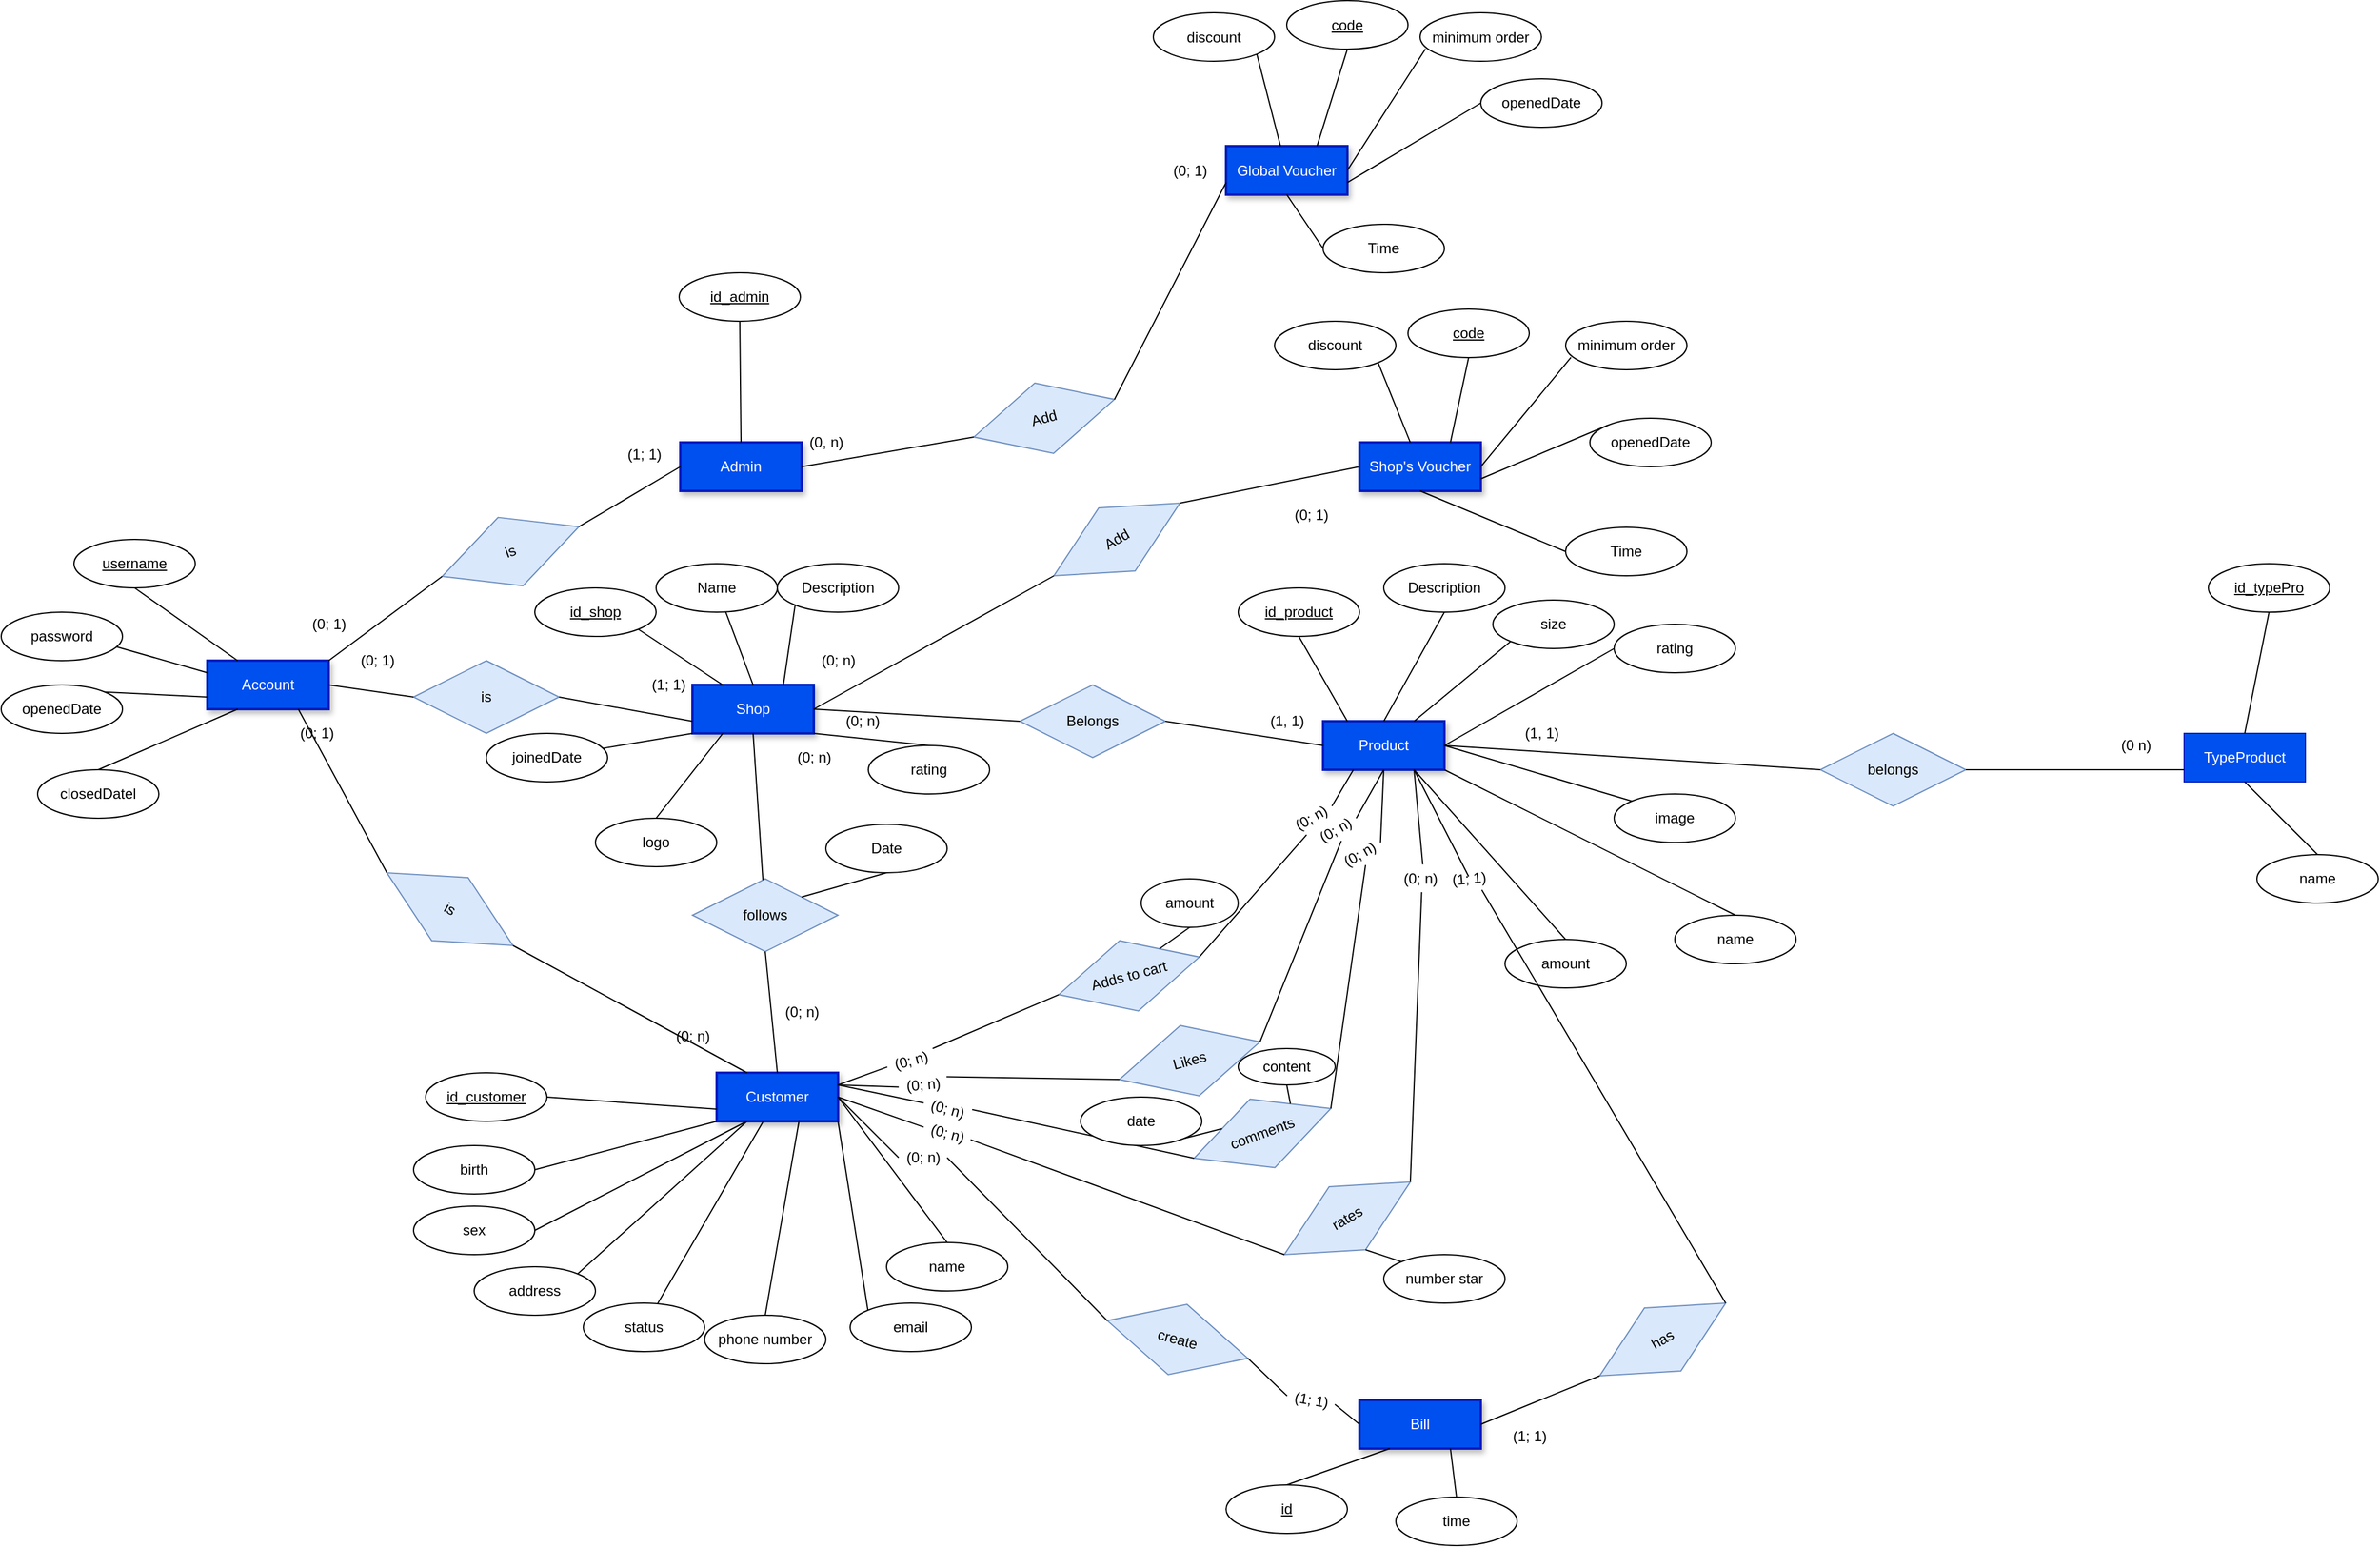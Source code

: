 <mxfile version="13.9.2" type="device"><diagram id="R2lEEEUBdFMjLlhIrx00" name="Page-1"><mxGraphModel dx="2920" dy="1971" grid="1" gridSize="10" guides="1" tooltips="1" connect="1" arrows="1" fold="1" page="1" pageScale="1" pageWidth="850" pageHeight="1100" math="0" shadow="0" extFonts="Permanent Marker^https://fonts.googleapis.com/css?family=Permanent+Marker"><root><mxCell id="0"/><mxCell id="1" parent="0"/><mxCell id="dA2O0rSbtoGTsLhnecra-1" value="Account" style="whiteSpace=wrap;html=1;align=center;fillColor=#0050ef;strokeColor=#001DBC;fontColor=#ffffff;rounded=0;shadow=1;strokeWidth=2;glass=0;sketch=0;" parent="1" vertex="1"><mxGeometry x="-220" y="130" width="100" height="40" as="geometry"/></mxCell><mxCell id="dA2O0rSbtoGTsLhnecra-2" value="Admin" style="whiteSpace=wrap;html=1;align=center;fillColor=#0050ef;strokeColor=#001DBC;fontColor=#ffffff;rounded=0;shadow=1;strokeWidth=2;glass=0;sketch=0;" parent="1" vertex="1"><mxGeometry x="170" y="-50" width="100" height="40" as="geometry"/></mxCell><mxCell id="dA2O0rSbtoGTsLhnecra-3" value="Shop" style="whiteSpace=wrap;html=1;align=center;fillColor=#0050ef;strokeColor=#001DBC;fontColor=#ffffff;rounded=0;shadow=1;strokeWidth=2;glass=0;sketch=0;" parent="1" vertex="1"><mxGeometry x="180" y="150" width="100" height="40" as="geometry"/></mxCell><mxCell id="dA2O0rSbtoGTsLhnecra-4" value="Customer" style="whiteSpace=wrap;html=1;align=center;fillColor=#0050ef;strokeColor=#001DBC;fontColor=#ffffff;rounded=0;shadow=1;strokeWidth=2;glass=0;sketch=0;" parent="1" vertex="1"><mxGeometry x="200" y="470" width="100" height="40" as="geometry"/></mxCell><mxCell id="dA2O0rSbtoGTsLhnecra-5" value="Product" style="whiteSpace=wrap;html=1;align=center;strokeWidth=2;fillColor=#0050ef;strokeColor=#001DBC;fontColor=#ffffff;perimeterSpacing=0;glass=0;sketch=0;shadow=1;rounded=0;" parent="1" vertex="1"><mxGeometry x="700" y="180" width="100" height="40" as="geometry"/></mxCell><mxCell id="dA2O0rSbtoGTsLhnecra-7" value="TypeProduct" style="whiteSpace=wrap;html=1;align=center;fillColor=#0050ef;strokeColor=#001DBC;fontColor=#ffffff;" parent="1" vertex="1"><mxGeometry x="1410" y="190" width="100" height="40" as="geometry"/></mxCell><mxCell id="dA2O0rSbtoGTsLhnecra-10" value="phone number" style="ellipse;whiteSpace=wrap;html=1;align=center;" parent="1" vertex="1"><mxGeometry x="190" y="670" width="100" height="40" as="geometry"/></mxCell><mxCell id="dA2O0rSbtoGTsLhnecra-11" value="email" style="ellipse;whiteSpace=wrap;html=1;align=center;" parent="1" vertex="1"><mxGeometry x="310" y="660" width="100" height="40" as="geometry"/></mxCell><mxCell id="dA2O0rSbtoGTsLhnecra-12" value="address" style="ellipse;whiteSpace=wrap;html=1;align=center;" parent="1" vertex="1"><mxGeometry y="630" width="100" height="40" as="geometry"/></mxCell><mxCell id="dA2O0rSbtoGTsLhnecra-13" value="sex" style="ellipse;whiteSpace=wrap;html=1;align=center;" parent="1" vertex="1"><mxGeometry x="-50" y="580" width="100" height="40" as="geometry"/></mxCell><mxCell id="dA2O0rSbtoGTsLhnecra-23" value="&lt;u&gt;username&lt;/u&gt;" style="ellipse;whiteSpace=wrap;html=1;align=center;" parent="1" vertex="1"><mxGeometry x="-330" y="30" width="100" height="40" as="geometry"/></mxCell><mxCell id="dA2O0rSbtoGTsLhnecra-24" value="password" style="ellipse;whiteSpace=wrap;html=1;align=center;" parent="1" vertex="1"><mxGeometry x="-390" y="90" width="100" height="40" as="geometry"/></mxCell><mxCell id="dA2O0rSbtoGTsLhnecra-26" value="" style="endArrow=none;html=1;rounded=0;exitX=0.5;exitY=1;exitDx=0;exitDy=0;entryX=0.25;entryY=0;entryDx=0;entryDy=0;" parent="1" source="dA2O0rSbtoGTsLhnecra-23" target="dA2O0rSbtoGTsLhnecra-1" edge="1"><mxGeometry relative="1" as="geometry"><mxPoint x="-125.355" y="84.142" as="sourcePoint"/><mxPoint x="-150.866" y="140" as="targetPoint"/></mxGeometry></mxCell><mxCell id="dA2O0rSbtoGTsLhnecra-27" value="" style="endArrow=none;html=1;rounded=0;exitX=0.952;exitY=0.715;exitDx=0;exitDy=0;entryX=0;entryY=0.25;entryDx=0;entryDy=0;exitPerimeter=0;" parent="1" source="dA2O0rSbtoGTsLhnecra-24" target="dA2O0rSbtoGTsLhnecra-1" edge="1"><mxGeometry relative="1" as="geometry"><mxPoint x="-230" y="70" as="sourcePoint"/><mxPoint x="-185" y="140" as="targetPoint"/></mxGeometry></mxCell><mxCell id="dA2O0rSbtoGTsLhnecra-28" value="openedDate" style="ellipse;whiteSpace=wrap;html=1;align=center;" parent="1" vertex="1"><mxGeometry x="-390" y="150" width="100" height="40" as="geometry"/></mxCell><mxCell id="dA2O0rSbtoGTsLhnecra-29" value="closedDatel" style="ellipse;whiteSpace=wrap;html=1;align=center;" parent="1" vertex="1"><mxGeometry x="-360" y="220" width="100" height="40" as="geometry"/></mxCell><mxCell id="dA2O0rSbtoGTsLhnecra-30" value="" style="endArrow=none;html=1;rounded=0;exitX=0.5;exitY=0;exitDx=0;exitDy=0;entryX=0.25;entryY=1;entryDx=0;entryDy=0;" parent="1" source="dA2O0rSbtoGTsLhnecra-29" target="dA2O0rSbtoGTsLhnecra-1" edge="1"><mxGeometry relative="1" as="geometry"><mxPoint x="-125.355" y="84.142" as="sourcePoint"/><mxPoint x="-150.866" y="140" as="targetPoint"/></mxGeometry></mxCell><mxCell id="dA2O0rSbtoGTsLhnecra-31" value="" style="endArrow=none;html=1;rounded=0;exitX=1;exitY=0;exitDx=0;exitDy=0;entryX=0;entryY=0.75;entryDx=0;entryDy=0;" parent="1" source="dA2O0rSbtoGTsLhnecra-28" target="dA2O0rSbtoGTsLhnecra-1" edge="1"><mxGeometry relative="1" as="geometry"><mxPoint x="-99.995" y="255.858" as="sourcePoint"/><mxPoint x="-124.64" y="170" as="targetPoint"/></mxGeometry></mxCell><mxCell id="dA2O0rSbtoGTsLhnecra-32" value="name" style="ellipse;whiteSpace=wrap;html=1;align=center;" parent="1" vertex="1"><mxGeometry x="340" y="610" width="100" height="40" as="geometry"/></mxCell><mxCell id="dA2O0rSbtoGTsLhnecra-33" value="" style="endArrow=none;html=1;rounded=0;exitX=1;exitY=0.5;exitDx=0;exitDy=0;entryX=0.5;entryY=0;entryDx=0;entryDy=0;" parent="1" source="dA2O0rSbtoGTsLhnecra-4" target="dA2O0rSbtoGTsLhnecra-32" edge="1"><mxGeometry relative="1" as="geometry"><mxPoint x="347.945" y="490.002" as="sourcePoint"/><mxPoint x="352.053" y="555.86" as="targetPoint"/></mxGeometry></mxCell><mxCell id="dA2O0rSbtoGTsLhnecra-34" value="" style="endArrow=none;html=1;rounded=0;exitX=0.5;exitY=0;exitDx=0;exitDy=0;entryX=0.68;entryY=0.975;entryDx=0;entryDy=0;entryPerimeter=0;" parent="1" source="dA2O0rSbtoGTsLhnecra-10" target="dA2O0rSbtoGTsLhnecra-4" edge="1"><mxGeometry relative="1" as="geometry"><mxPoint x="130" y="480" as="sourcePoint"/><mxPoint x="290" y="480" as="targetPoint"/></mxGeometry></mxCell><mxCell id="dA2O0rSbtoGTsLhnecra-35" value="" style="endArrow=none;html=1;rounded=0;exitX=1;exitY=0;exitDx=0;exitDy=0;entryX=0.25;entryY=1;entryDx=0;entryDy=0;" parent="1" source="dA2O0rSbtoGTsLhnecra-12" target="dA2O0rSbtoGTsLhnecra-4" edge="1"><mxGeometry relative="1" as="geometry"><mxPoint x="260" y="600" as="sourcePoint"/><mxPoint x="268.4" y="524.6" as="targetPoint"/></mxGeometry></mxCell><mxCell id="dA2O0rSbtoGTsLhnecra-36" value="" style="endArrow=none;html=1;rounded=0;exitX=1;exitY=1;exitDx=0;exitDy=0;entryX=0;entryY=0;entryDx=0;entryDy=0;" parent="1" source="dA2O0rSbtoGTsLhnecra-4" target="dA2O0rSbtoGTsLhnecra-11" edge="1"><mxGeometry relative="1" as="geometry"><mxPoint x="310" y="520" as="sourcePoint"/><mxPoint x="420" y="550" as="targetPoint"/></mxGeometry></mxCell><mxCell id="dA2O0rSbtoGTsLhnecra-37" value="" style="endArrow=none;html=1;rounded=0;exitX=1;exitY=0.5;exitDx=0;exitDy=0;entryX=0.25;entryY=1;entryDx=0;entryDy=0;" parent="1" source="dA2O0rSbtoGTsLhnecra-13" target="dA2O0rSbtoGTsLhnecra-4" edge="1"><mxGeometry relative="1" as="geometry"><mxPoint x="293.2" y="522.2" as="sourcePoint"/><mxPoint x="344.645" y="615.858" as="targetPoint"/></mxGeometry></mxCell><mxCell id="dA2O0rSbtoGTsLhnecra-38" value="Name" style="ellipse;whiteSpace=wrap;html=1;align=center;" parent="1" vertex="1"><mxGeometry x="150" y="50" width="100" height="40" as="geometry"/></mxCell><mxCell id="dA2O0rSbtoGTsLhnecra-39" value="joinedDate" style="ellipse;whiteSpace=wrap;html=1;align=center;" parent="1" vertex="1"><mxGeometry x="10" y="190" width="100" height="40" as="geometry"/></mxCell><mxCell id="dA2O0rSbtoGTsLhnecra-40" value="&lt;u&gt;id_product&lt;/u&gt;" style="ellipse;whiteSpace=wrap;html=1;align=center;" parent="1" vertex="1"><mxGeometry x="630" y="70" width="100" height="40" as="geometry"/></mxCell><mxCell id="dA2O0rSbtoGTsLhnecra-41" value="name" style="ellipse;whiteSpace=wrap;html=1;align=center;" parent="1" vertex="1"><mxGeometry x="990" y="340" width="100" height="40" as="geometry"/></mxCell><mxCell id="dA2O0rSbtoGTsLhnecra-42" value="amount" style="ellipse;whiteSpace=wrap;html=1;align=center;" parent="1" vertex="1"><mxGeometry x="850" y="360" width="100" height="40" as="geometry"/></mxCell><mxCell id="dA2O0rSbtoGTsLhnecra-43" value="" style="endArrow=none;html=1;rounded=0;entryX=0.5;entryY=1;entryDx=0;entryDy=0;exitX=0.2;exitY=0;exitDx=0;exitDy=0;exitPerimeter=0;" parent="1" source="dA2O0rSbtoGTsLhnecra-5" target="dA2O0rSbtoGTsLhnecra-40" edge="1"><mxGeometry relative="1" as="geometry"><mxPoint x="670" y="240" as="sourcePoint"/><mxPoint x="830" y="240" as="targetPoint"/></mxGeometry></mxCell><mxCell id="dA2O0rSbtoGTsLhnecra-44" value="" style="endArrow=none;html=1;rounded=0;entryX=0.5;entryY=0;entryDx=0;entryDy=0;exitX=0.75;exitY=1;exitDx=0;exitDy=0;" parent="1" source="dA2O0rSbtoGTsLhnecra-5" target="dA2O0rSbtoGTsLhnecra-42" edge="1"><mxGeometry relative="1" as="geometry"><mxPoint x="735" y="230" as="sourcePoint"/><mxPoint x="700" y="300" as="targetPoint"/></mxGeometry></mxCell><mxCell id="dA2O0rSbtoGTsLhnecra-45" value="" style="endArrow=none;html=1;rounded=0;entryX=0.5;entryY=0;entryDx=0;entryDy=0;exitX=1;exitY=1;exitDx=0;exitDy=0;" parent="1" source="dA2O0rSbtoGTsLhnecra-5" target="dA2O0rSbtoGTsLhnecra-41" edge="1"><mxGeometry relative="1" as="geometry"><mxPoint x="735" y="230" as="sourcePoint"/><mxPoint x="700" y="300" as="targetPoint"/></mxGeometry></mxCell><mxCell id="dA2O0rSbtoGTsLhnecra-46" value="size" style="ellipse;whiteSpace=wrap;html=1;align=center;" parent="1" vertex="1"><mxGeometry x="840" y="80" width="100" height="40" as="geometry"/></mxCell><mxCell id="dA2O0rSbtoGTsLhnecra-47" value="" style="endArrow=none;html=1;rounded=0;entryX=0;entryY=1;entryDx=0;entryDy=0;exitX=0.75;exitY=0;exitDx=0;exitDy=0;" parent="1" source="dA2O0rSbtoGTsLhnecra-5" target="dA2O0rSbtoGTsLhnecra-46" edge="1"><mxGeometry relative="1" as="geometry"><mxPoint x="840" y="150" as="sourcePoint"/><mxPoint x="1000" y="150" as="targetPoint"/></mxGeometry></mxCell><mxCell id="dA2O0rSbtoGTsLhnecra-50" value="Belongs" style="shape=rhombus;perimeter=rhombusPerimeter;whiteSpace=wrap;html=1;align=center;fillColor=#dae8fc;strokeColor=#6c8ebf;" parent="1" vertex="1"><mxGeometry x="450" y="150" width="120" height="60" as="geometry"/></mxCell><mxCell id="dA2O0rSbtoGTsLhnecra-51" value="Adds to cart" style="shape=rhombus;perimeter=rhombusPerimeter;whiteSpace=wrap;html=1;align=center;rotation=-15;fillColor=#dae8fc;strokeColor=#6c8ebf;" parent="1" vertex="1"><mxGeometry x="480" y="360" width="120" height="60" as="geometry"/></mxCell><mxCell id="dA2O0rSbtoGTsLhnecra-53" value="Global Voucher" style="whiteSpace=wrap;html=1;align=center;fillColor=#0050ef;strokeColor=#001DBC;fontColor=#ffffff;rounded=0;shadow=1;strokeWidth=2;glass=0;sketch=0;" parent="1" vertex="1"><mxGeometry x="620" y="-294.47" width="100" height="40" as="geometry"/></mxCell><mxCell id="dA2O0rSbtoGTsLhnecra-54" value="&lt;u&gt;code&lt;/u&gt;" style="ellipse;whiteSpace=wrap;html=1;align=center;" parent="1" vertex="1"><mxGeometry x="670" y="-414.47" width="100" height="40" as="geometry"/></mxCell><mxCell id="dA2O0rSbtoGTsLhnecra-55" value="minimum order" style="ellipse;whiteSpace=wrap;html=1;align=center;" parent="1" vertex="1"><mxGeometry x="780" y="-404.47" width="100" height="40" as="geometry"/></mxCell><mxCell id="dA2O0rSbtoGTsLhnecra-56" value="discount" style="ellipse;whiteSpace=wrap;html=1;align=center;" parent="1" vertex="1"><mxGeometry x="560" y="-404.47" width="100" height="40" as="geometry"/></mxCell><mxCell id="dA2O0rSbtoGTsLhnecra-58" value="Add" style="shape=rhombus;perimeter=rhombusPerimeter;whiteSpace=wrap;html=1;align=center;rotation=-15;fillColor=#dae8fc;strokeColor=#6c8ebf;" parent="1" vertex="1"><mxGeometry x="410" y="-100" width="120" height="60" as="geometry"/></mxCell><mxCell id="dA2O0rSbtoGTsLhnecra-59" value="Add" style="shape=rhombus;perimeter=rhombusPerimeter;whiteSpace=wrap;html=1;align=center;rotation=-30;fillColor=#dae8fc;strokeColor=#6c8ebf;" parent="1" vertex="1"><mxGeometry x="470" width="120" height="60" as="geometry"/></mxCell><mxCell id="dA2O0rSbtoGTsLhnecra-60" value="Description" style="ellipse;whiteSpace=wrap;html=1;align=center;" parent="1" vertex="1"><mxGeometry x="250" y="50" width="100" height="40" as="geometry"/></mxCell><mxCell id="dA2O0rSbtoGTsLhnecra-61" value="rating" style="ellipse;whiteSpace=wrap;html=1;align=center;" parent="1" vertex="1"><mxGeometry x="325" y="200" width="100" height="40" as="geometry"/></mxCell><mxCell id="dA2O0rSbtoGTsLhnecra-62" value="logo" style="ellipse;whiteSpace=wrap;html=1;align=center;" parent="1" vertex="1"><mxGeometry x="100" y="260" width="100" height="40" as="geometry"/></mxCell><mxCell id="dA2O0rSbtoGTsLhnecra-63" value="birth" style="ellipse;whiteSpace=wrap;html=1;align=center;" parent="1" vertex="1"><mxGeometry x="-50" y="530" width="100" height="40" as="geometry"/></mxCell><mxCell id="dA2O0rSbtoGTsLhnecra-64" value="status" style="ellipse;whiteSpace=wrap;html=1;align=center;" parent="1" vertex="1"><mxGeometry x="90" y="660" width="100" height="40" as="geometry"/></mxCell><mxCell id="dA2O0rSbtoGTsLhnecra-66" value="" style="endArrow=none;html=1;rounded=0;exitX=1;exitY=0.5;exitDx=0;exitDy=0;entryX=0;entryY=1;entryDx=0;entryDy=0;" parent="1" source="dA2O0rSbtoGTsLhnecra-63" target="dA2O0rSbtoGTsLhnecra-4" edge="1"><mxGeometry relative="1" as="geometry"><mxPoint x="210" y="290" as="sourcePoint"/><mxPoint x="160" y="510" as="targetPoint"/></mxGeometry></mxCell><mxCell id="dA2O0rSbtoGTsLhnecra-67" value="" style="endArrow=none;html=1;rounded=0;fontFamily=Helvetica;fontSize=11;fontColor=#000000;align=center;strokeColor=#000000;" parent="1" source="dA2O0rSbtoGTsLhnecra-64" target="dA2O0rSbtoGTsLhnecra-4" edge="1"><mxGeometry relative="1" as="geometry"><mxPoint x="180" y="470" as="sourcePoint"/><mxPoint x="210" y="480" as="targetPoint"/></mxGeometry></mxCell><mxCell id="dA2O0rSbtoGTsLhnecra-68" value="" style="endArrow=none;html=1;rounded=0;entryX=0;entryY=1;entryDx=0;entryDy=0;" parent="1" source="dA2O0rSbtoGTsLhnecra-39" target="dA2O0rSbtoGTsLhnecra-3" edge="1"><mxGeometry relative="1" as="geometry"><mxPoint x="260" y="250" as="sourcePoint"/><mxPoint x="420" y="250" as="targetPoint"/></mxGeometry></mxCell><mxCell id="dA2O0rSbtoGTsLhnecra-69" value="" style="endArrow=none;html=1;rounded=0;exitX=0.5;exitY=0;exitDx=0;exitDy=0;entryX=1;entryY=1;entryDx=0;entryDy=0;" parent="1" source="dA2O0rSbtoGTsLhnecra-61" target="dA2O0rSbtoGTsLhnecra-3" edge="1"><mxGeometry relative="1" as="geometry"><mxPoint x="260" y="250" as="sourcePoint"/><mxPoint x="420" y="250" as="targetPoint"/></mxGeometry></mxCell><mxCell id="dA2O0rSbtoGTsLhnecra-70" value="" style="endArrow=none;html=1;rounded=0;entryX=0;entryY=1;entryDx=0;entryDy=0;exitX=0.75;exitY=0;exitDx=0;exitDy=0;" parent="1" source="dA2O0rSbtoGTsLhnecra-3" target="dA2O0rSbtoGTsLhnecra-60" edge="1"><mxGeometry relative="1" as="geometry"><mxPoint x="260" y="250" as="sourcePoint"/><mxPoint x="420" y="250" as="targetPoint"/></mxGeometry></mxCell><mxCell id="dA2O0rSbtoGTsLhnecra-71" value="" style="endArrow=none;html=1;rounded=0;entryX=0.5;entryY=0;entryDx=0;entryDy=0;" parent="1" source="dA2O0rSbtoGTsLhnecra-38" target="dA2O0rSbtoGTsLhnecra-3" edge="1"><mxGeometry relative="1" as="geometry"><mxPoint x="150" y="130" as="sourcePoint"/><mxPoint x="150" y="290" as="targetPoint"/></mxGeometry></mxCell><mxCell id="dA2O0rSbtoGTsLhnecra-72" value="follows" style="shape=rhombus;perimeter=rhombusPerimeter;whiteSpace=wrap;html=1;align=center;fillColor=#dae8fc;strokeColor=#6c8ebf;" parent="1" vertex="1"><mxGeometry x="180" y="310" width="120" height="60" as="geometry"/></mxCell><mxCell id="dA2O0rSbtoGTsLhnecra-73" value="" style="endArrow=none;html=1;rounded=0;entryX=0.5;entryY=0;entryDx=0;entryDy=0;exitX=0.5;exitY=1;exitDx=0;exitDy=0;" parent="1" source="dA2O0rSbtoGTsLhnecra-72" target="dA2O0rSbtoGTsLhnecra-4" edge="1"><mxGeometry relative="1" as="geometry"><mxPoint x="260" y="250" as="sourcePoint"/><mxPoint x="420" y="250" as="targetPoint"/></mxGeometry></mxCell><mxCell id="dA2O0rSbtoGTsLhnecra-74" value="" style="endArrow=none;html=1;rounded=0;entryX=0.5;entryY=1;entryDx=0;entryDy=0;" parent="1" source="dA2O0rSbtoGTsLhnecra-72" target="dA2O0rSbtoGTsLhnecra-3" edge="1"><mxGeometry relative="1" as="geometry"><mxPoint x="240" y="130" as="sourcePoint"/><mxPoint x="240" y="130" as="targetPoint"/></mxGeometry></mxCell><mxCell id="dA2O0rSbtoGTsLhnecra-77" value="" style="endArrow=none;html=1;rounded=0;entryX=0.25;entryY=1;entryDx=0;entryDy=0;exitX=1;exitY=0.5;exitDx=0;exitDy=0;" parent="1" source="dA2O0rSbtoGTsLhnecra-176" target="dA2O0rSbtoGTsLhnecra-5" edge="1"><mxGeometry relative="1" as="geometry"><mxPoint x="710" y="440" as="sourcePoint"/><mxPoint x="870" y="440" as="targetPoint"/></mxGeometry></mxCell><mxCell id="dA2O0rSbtoGTsLhnecra-78" value="" style="endArrow=none;html=1;rounded=0;exitX=1;exitY=0.25;exitDx=0;exitDy=0;entryX=0;entryY=0.5;entryDx=0;entryDy=0;" parent="1" source="dA2O0rSbtoGTsLhnecra-168" target="dA2O0rSbtoGTsLhnecra-51" edge="1"><mxGeometry relative="1" as="geometry"><mxPoint x="320" y="480" as="sourcePoint"/><mxPoint x="480" y="480" as="targetPoint"/></mxGeometry></mxCell><mxCell id="dA2O0rSbtoGTsLhnecra-79" value="Likes" style="shape=rhombus;perimeter=rhombusPerimeter;whiteSpace=wrap;html=1;align=center;rotation=-15;fillColor=#dae8fc;strokeColor=#6c8ebf;" parent="1" vertex="1"><mxGeometry x="530" y="430" width="120" height="60" as="geometry"/></mxCell><mxCell id="dA2O0rSbtoGTsLhnecra-80" value="" style="endArrow=none;html=1;rounded=0;exitX=1;exitY=0.25;exitDx=0;exitDy=0;entryX=0;entryY=0.5;entryDx=0;entryDy=0;" parent="1" source="dA2O0rSbtoGTsLhnecra-170" target="dA2O0rSbtoGTsLhnecra-79" edge="1"><mxGeometry relative="1" as="geometry"><mxPoint x="420" y="500" as="sourcePoint"/><mxPoint x="580" y="500" as="targetPoint"/></mxGeometry></mxCell><mxCell id="dA2O0rSbtoGTsLhnecra-81" value="" style="endArrow=none;html=1;rounded=0;entryX=0.5;entryY=1;entryDx=0;entryDy=0;exitX=1;exitY=0.5;exitDx=0;exitDy=0;" parent="1" source="dA2O0rSbtoGTsLhnecra-178" target="dA2O0rSbtoGTsLhnecra-5" edge="1"><mxGeometry relative="1" as="geometry"><mxPoint x="840" y="490" as="sourcePoint"/><mxPoint x="1000" y="490" as="targetPoint"/></mxGeometry></mxCell><mxCell id="dA2O0rSbtoGTsLhnecra-82" value="" style="endArrow=none;html=1;rounded=0;entryX=1;entryY=1;entryDx=0;entryDy=0;" parent="1" source="dA2O0rSbtoGTsLhnecra-53" target="dA2O0rSbtoGTsLhnecra-56" edge="1"><mxGeometry relative="1" as="geometry"><mxPoint x="670" y="-454.47" as="sourcePoint"/><mxPoint x="670" y="-454.47" as="targetPoint"/></mxGeometry></mxCell><mxCell id="dA2O0rSbtoGTsLhnecra-83" value="" style="endArrow=none;html=1;rounded=0;exitX=1;exitY=0.5;exitDx=0;exitDy=0;entryX=0.044;entryY=0.746;entryDx=0;entryDy=0;entryPerimeter=0;" parent="1" source="dA2O0rSbtoGTsLhnecra-53" target="dA2O0rSbtoGTsLhnecra-55" edge="1"><mxGeometry relative="1" as="geometry"><mxPoint x="790" y="-234.47" as="sourcePoint"/><mxPoint x="950" y="-234.47" as="targetPoint"/></mxGeometry></mxCell><mxCell id="dA2O0rSbtoGTsLhnecra-84" value="" style="endArrow=none;html=1;rounded=0;exitX=0.75;exitY=0;exitDx=0;exitDy=0;entryX=0.5;entryY=1;entryDx=0;entryDy=0;" parent="1" source="dA2O0rSbtoGTsLhnecra-53" target="dA2O0rSbtoGTsLhnecra-54" edge="1"><mxGeometry relative="1" as="geometry"><mxPoint x="830" y="-464.47" as="sourcePoint"/><mxPoint x="990" y="-464.47" as="targetPoint"/></mxGeometry></mxCell><mxCell id="dA2O0rSbtoGTsLhnecra-85" value="" style="endArrow=none;html=1;rounded=0;entryX=0;entryY=0.5;entryDx=0;entryDy=0;exitX=1;exitY=0.5;exitDx=0;exitDy=0;" parent="1" source="dA2O0rSbtoGTsLhnecra-2" target="dA2O0rSbtoGTsLhnecra-58" edge="1"><mxGeometry relative="1" as="geometry"><mxPoint x="300" y="20" as="sourcePoint"/><mxPoint x="460" y="20" as="targetPoint"/></mxGeometry></mxCell><mxCell id="dA2O0rSbtoGTsLhnecra-86" value="" style="endArrow=none;html=1;rounded=0;entryX=0;entryY=0.75;entryDx=0;entryDy=0;exitX=1;exitY=0.5;exitDx=0;exitDy=0;" parent="1" source="dA2O0rSbtoGTsLhnecra-58" target="dA2O0rSbtoGTsLhnecra-53" edge="1"><mxGeometry relative="1" as="geometry"><mxPoint x="537.956" y="-179.999" as="sourcePoint"/><mxPoint x="760" y="-104.47" as="targetPoint"/></mxGeometry></mxCell><mxCell id="dA2O0rSbtoGTsLhnecra-87" value="" style="endArrow=none;html=1;rounded=0;entryX=0;entryY=0.5;entryDx=0;entryDy=0;exitX=1;exitY=0.5;exitDx=0;exitDy=0;" parent="1" source="dA2O0rSbtoGTsLhnecra-3" target="dA2O0rSbtoGTsLhnecra-59" edge="1"><mxGeometry relative="1" as="geometry"><mxPoint x="320" y="40" as="sourcePoint"/><mxPoint x="480" y="40" as="targetPoint"/></mxGeometry></mxCell><mxCell id="dA2O0rSbtoGTsLhnecra-88" value="" style="endArrow=none;html=1;rounded=0;exitX=1;exitY=0.5;exitDx=0;exitDy=0;entryX=0;entryY=0.5;entryDx=0;entryDy=0;" parent="1" source="dA2O0rSbtoGTsLhnecra-59" target="dA2O0rSbtoGTsLhnecra-193" edge="1"><mxGeometry relative="1" as="geometry"><mxPoint x="581.962" y="-60" as="sourcePoint"/><mxPoint x="700" y="-20" as="targetPoint"/></mxGeometry></mxCell><mxCell id="dA2O0rSbtoGTsLhnecra-89" value="openedDate" style="ellipse;whiteSpace=wrap;html=1;align=center;" parent="1" vertex="1"><mxGeometry x="830" y="-350" width="100" height="40" as="geometry"/></mxCell><mxCell id="dA2O0rSbtoGTsLhnecra-90" value="" style="endArrow=none;html=1;rounded=0;entryX=0;entryY=0.5;entryDx=0;entryDy=0;exitX=1;exitY=0.75;exitDx=0;exitDy=0;" parent="1" source="dA2O0rSbtoGTsLhnecra-53" target="dA2O0rSbtoGTsLhnecra-89" edge="1"><mxGeometry relative="1" as="geometry"><mxPoint x="270" y="-34.47" as="sourcePoint"/><mxPoint x="430" y="-34.47" as="targetPoint"/></mxGeometry></mxCell><mxCell id="dA2O0rSbtoGTsLhnecra-93" value="Time" style="ellipse;whiteSpace=wrap;html=1;align=center;" parent="1" vertex="1"><mxGeometry x="700" y="-230" width="100" height="40" as="geometry"/></mxCell><mxCell id="dA2O0rSbtoGTsLhnecra-94" value="" style="endArrow=none;html=1;rounded=0;exitX=0.5;exitY=1;exitDx=0;exitDy=0;entryX=0;entryY=0.5;entryDx=0;entryDy=0;" parent="1" source="dA2O0rSbtoGTsLhnecra-53" target="dA2O0rSbtoGTsLhnecra-93" edge="1"><mxGeometry relative="1" as="geometry"><mxPoint x="670" y="-214.47" as="sourcePoint"/><mxPoint x="740" y="-184.47" as="targetPoint"/></mxGeometry></mxCell><mxCell id="dA2O0rSbtoGTsLhnecra-95" value="" style="endArrow=none;html=1;rounded=0;entryX=0.25;entryY=1;entryDx=0;entryDy=0;exitX=0.5;exitY=0;exitDx=0;exitDy=0;" parent="1" source="dA2O0rSbtoGTsLhnecra-62" target="dA2O0rSbtoGTsLhnecra-3" edge="1"><mxGeometry relative="1" as="geometry"><mxPoint x="260" y="380" as="sourcePoint"/><mxPoint x="420" y="380" as="targetPoint"/></mxGeometry></mxCell><mxCell id="dA2O0rSbtoGTsLhnecra-96" value="" style="endArrow=none;html=1;rounded=0;exitX=1;exitY=0.5;exitDx=0;exitDy=0;entryX=0;entryY=0.5;entryDx=0;entryDy=0;" parent="1" source="dA2O0rSbtoGTsLhnecra-3" target="dA2O0rSbtoGTsLhnecra-50" edge="1"><mxGeometry relative="1" as="geometry"><mxPoint x="290" y="170" as="sourcePoint"/><mxPoint x="450" y="170" as="targetPoint"/></mxGeometry></mxCell><mxCell id="dA2O0rSbtoGTsLhnecra-97" value="" style="endArrow=none;html=1;rounded=0;entryX=0;entryY=0.5;entryDx=0;entryDy=0;exitX=1;exitY=0.5;exitDx=0;exitDy=0;" parent="1" source="dA2O0rSbtoGTsLhnecra-50" target="dA2O0rSbtoGTsLhnecra-5" edge="1"><mxGeometry relative="1" as="geometry"><mxPoint x="590" y="180" as="sourcePoint"/><mxPoint x="750" y="180" as="targetPoint"/></mxGeometry></mxCell><mxCell id="dA2O0rSbtoGTsLhnecra-98" value="is" style="shape=rhombus;perimeter=rhombusPerimeter;whiteSpace=wrap;html=1;align=center;rotation=-20;fillColor=#dae8fc;strokeColor=#6c8ebf;" parent="1" vertex="1"><mxGeometry x="-30" y="10" width="120" height="60" as="geometry"/></mxCell><mxCell id="dA2O0rSbtoGTsLhnecra-99" value="is" style="shape=rhombus;perimeter=rhombusPerimeter;whiteSpace=wrap;html=1;align=center;fillColor=#dae8fc;strokeColor=#6c8ebf;" parent="1" vertex="1"><mxGeometry x="-50" y="130" width="120" height="60" as="geometry"/></mxCell><mxCell id="dA2O0rSbtoGTsLhnecra-100" value="is" style="shape=rhombus;perimeter=rhombusPerimeter;whiteSpace=wrap;html=1;align=center;rotation=30;fillColor=#dae8fc;strokeColor=#6c8ebf;" parent="1" vertex="1"><mxGeometry x="-80" y="305" width="120" height="60" as="geometry"/></mxCell><mxCell id="dA2O0rSbtoGTsLhnecra-101" value="" style="endArrow=none;html=1;rounded=0;exitX=1;exitY=0.5;exitDx=0;exitDy=0;entryX=0;entryY=0.5;entryDx=0;entryDy=0;" parent="1" source="dA2O0rSbtoGTsLhnecra-1" target="dA2O0rSbtoGTsLhnecra-99" edge="1"><mxGeometry relative="1" as="geometry"><mxPoint x="-120" y="150" as="sourcePoint"/><mxPoint x="40" y="150" as="targetPoint"/></mxGeometry></mxCell><mxCell id="dA2O0rSbtoGTsLhnecra-102" value="" style="endArrow=none;html=1;rounded=0;exitX=1;exitY=0.5;exitDx=0;exitDy=0;entryX=0;entryY=0.75;entryDx=0;entryDy=0;" parent="1" source="dA2O0rSbtoGTsLhnecra-99" target="dA2O0rSbtoGTsLhnecra-3" edge="1"><mxGeometry relative="1" as="geometry"><mxPoint x="20" y="200" as="sourcePoint"/><mxPoint x="180" y="200" as="targetPoint"/></mxGeometry></mxCell><mxCell id="dA2O0rSbtoGTsLhnecra-103" value="" style="endArrow=none;html=1;rounded=0;exitX=0.75;exitY=1;exitDx=0;exitDy=0;entryX=0;entryY=0.5;entryDx=0;entryDy=0;" parent="1" source="dA2O0rSbtoGTsLhnecra-1" target="dA2O0rSbtoGTsLhnecra-100" edge="1"><mxGeometry relative="1" as="geometry"><mxPoint x="-220" y="380" as="sourcePoint"/><mxPoint x="-60" y="380" as="targetPoint"/></mxGeometry></mxCell><mxCell id="dA2O0rSbtoGTsLhnecra-104" value="" style="endArrow=none;html=1;rounded=0;exitX=1;exitY=0.5;exitDx=0;exitDy=0;entryX=0.25;entryY=0;entryDx=0;entryDy=0;" parent="1" source="dA2O0rSbtoGTsLhnecra-100" target="dA2O0rSbtoGTsLhnecra-4" edge="1"><mxGeometry relative="1" as="geometry"><mxPoint x="50" y="350" as="sourcePoint"/><mxPoint x="210" y="350" as="targetPoint"/></mxGeometry></mxCell><mxCell id="dA2O0rSbtoGTsLhnecra-105" value="" style="endArrow=none;html=1;rounded=0;exitX=1;exitY=0;exitDx=0;exitDy=0;entryX=0;entryY=0.5;entryDx=0;entryDy=0;" parent="1" source="dA2O0rSbtoGTsLhnecra-1" target="dA2O0rSbtoGTsLhnecra-98" edge="1"><mxGeometry relative="1" as="geometry"><mxPoint x="260" y="250" as="sourcePoint"/><mxPoint x="420" y="250" as="targetPoint"/></mxGeometry></mxCell><mxCell id="dA2O0rSbtoGTsLhnecra-106" value="" style="endArrow=none;html=1;rounded=0;exitX=0;exitY=0.5;exitDx=0;exitDy=0;entryX=1;entryY=0.5;entryDx=0;entryDy=0;" parent="1" source="dA2O0rSbtoGTsLhnecra-2" target="dA2O0rSbtoGTsLhnecra-98" edge="1"><mxGeometry relative="1" as="geometry"><mxPoint x="-110" y="140" as="sourcePoint"/><mxPoint x="3.618" y="60.521" as="targetPoint"/></mxGeometry></mxCell><mxCell id="dA2O0rSbtoGTsLhnecra-107" value="comments" style="shape=rhombus;perimeter=rhombusPerimeter;whiteSpace=wrap;html=1;align=center;rotation=-20;fillColor=#dae8fc;strokeColor=#6c8ebf;" parent="1" vertex="1"><mxGeometry x="590" y="490" width="120" height="60" as="geometry"/></mxCell><mxCell id="dA2O0rSbtoGTsLhnecra-108" value="rates" style="shape=rhombus;perimeter=rhombusPerimeter;whiteSpace=wrap;html=1;align=center;rotation=-30;fillColor=#dae8fc;strokeColor=#6c8ebf;" parent="1" vertex="1"><mxGeometry x="660" y="560" width="120" height="60" as="geometry"/></mxCell><mxCell id="dA2O0rSbtoGTsLhnecra-109" value="" style="endArrow=none;html=1;rounded=0;exitX=1;exitY=0.25;exitDx=0;exitDy=0;entryX=0;entryY=0.5;entryDx=0;entryDy=0;" parent="1" source="dA2O0rSbtoGTsLhnecra-172" target="dA2O0rSbtoGTsLhnecra-107" edge="1"><mxGeometry relative="1" as="geometry"><mxPoint x="400" y="520" as="sourcePoint"/><mxPoint x="560" y="520" as="targetPoint"/></mxGeometry></mxCell><mxCell id="dA2O0rSbtoGTsLhnecra-110" value="" style="endArrow=none;html=1;rounded=0;exitX=1;exitY=0.5;exitDx=0;exitDy=0;entryX=0.5;entryY=1;entryDx=0;entryDy=0;" parent="1" source="dA2O0rSbtoGTsLhnecra-180" target="dA2O0rSbtoGTsLhnecra-5" edge="1"><mxGeometry relative="1" as="geometry"><mxPoint x="750" y="460" as="sourcePoint"/><mxPoint x="910" y="460" as="targetPoint"/></mxGeometry></mxCell><mxCell id="dA2O0rSbtoGTsLhnecra-111" value="" style="endArrow=none;html=1;rounded=0;exitX=1;exitY=0.5;exitDx=0;exitDy=0;entryX=0;entryY=0.5;entryDx=0;entryDy=0;" parent="1" source="dA2O0rSbtoGTsLhnecra-184" target="dA2O0rSbtoGTsLhnecra-108" edge="1"><mxGeometry relative="1" as="geometry"><mxPoint x="830" y="510" as="sourcePoint"/><mxPoint x="990" y="510" as="targetPoint"/></mxGeometry></mxCell><mxCell id="dA2O0rSbtoGTsLhnecra-112" value="" style="endArrow=none;html=1;rounded=0;exitX=0.554;exitY=-0.093;exitDx=0;exitDy=0;entryX=0.75;entryY=1;entryDx=0;entryDy=0;exitPerimeter=0;" parent="1" source="dA2O0rSbtoGTsLhnecra-182" target="dA2O0rSbtoGTsLhnecra-5" edge="1"><mxGeometry relative="1" as="geometry"><mxPoint x="820" y="500" as="sourcePoint"/><mxPoint x="980" y="500" as="targetPoint"/></mxGeometry></mxCell><mxCell id="dA2O0rSbtoGTsLhnecra-117" value="rating" style="ellipse;whiteSpace=wrap;html=1;align=center;" parent="1" vertex="1"><mxGeometry x="940" y="100" width="100" height="40" as="geometry"/></mxCell><mxCell id="dA2O0rSbtoGTsLhnecra-118" value="" style="endArrow=none;html=1;rounded=0;exitX=0;exitY=0.5;exitDx=0;exitDy=0;entryX=1;entryY=0.5;entryDx=0;entryDy=0;" parent="1" source="dA2O0rSbtoGTsLhnecra-117" target="dA2O0rSbtoGTsLhnecra-5" edge="1"><mxGeometry relative="1" as="geometry"><mxPoint x="830" y="225" as="sourcePoint"/><mxPoint x="850" y="165" as="targetPoint"/></mxGeometry></mxCell><mxCell id="dA2O0rSbtoGTsLhnecra-119" value="&lt;u&gt;id_typePro&lt;/u&gt;" style="ellipse;whiteSpace=wrap;html=1;align=center;" parent="1" vertex="1"><mxGeometry x="1430" y="50" width="100" height="40" as="geometry"/></mxCell><mxCell id="dA2O0rSbtoGTsLhnecra-120" value="" style="endArrow=none;html=1;rounded=0;entryX=0.5;entryY=1;entryDx=0;entryDy=0;exitX=0.5;exitY=0;exitDx=0;exitDy=0;" parent="1" source="dA2O0rSbtoGTsLhnecra-7" target="dA2O0rSbtoGTsLhnecra-119" edge="1"><mxGeometry relative="1" as="geometry"><mxPoint x="1100" y="290" as="sourcePoint"/><mxPoint x="1260" y="290" as="targetPoint"/></mxGeometry></mxCell><mxCell id="dA2O0rSbtoGTsLhnecra-121" value="belongs" style="shape=rhombus;perimeter=rhombusPerimeter;whiteSpace=wrap;html=1;align=center;fillColor=#dae8fc;strokeColor=#6c8ebf;" parent="1" vertex="1"><mxGeometry x="1110" y="190" width="120" height="60" as="geometry"/></mxCell><mxCell id="dA2O0rSbtoGTsLhnecra-122" value="" style="endArrow=none;html=1;rounded=0;exitX=1;exitY=0.5;exitDx=0;exitDy=0;entryX=0;entryY=0.5;entryDx=0;entryDy=0;" parent="1" source="dA2O0rSbtoGTsLhnecra-5" target="dA2O0rSbtoGTsLhnecra-121" edge="1"><mxGeometry relative="1" as="geometry"><mxPoint x="810" y="210" as="sourcePoint"/><mxPoint x="970" y="210" as="targetPoint"/></mxGeometry></mxCell><mxCell id="dA2O0rSbtoGTsLhnecra-123" value="" style="endArrow=none;html=1;rounded=0;exitX=1;exitY=0.5;exitDx=0;exitDy=0;entryX=0;entryY=0.75;entryDx=0;entryDy=0;" parent="1" source="dA2O0rSbtoGTsLhnecra-121" target="dA2O0rSbtoGTsLhnecra-7" edge="1"><mxGeometry relative="1" as="geometry"><mxPoint x="1140" y="330" as="sourcePoint"/><mxPoint x="1300" y="330" as="targetPoint"/></mxGeometry></mxCell><mxCell id="dA2O0rSbtoGTsLhnecra-127" value="Description" style="ellipse;whiteSpace=wrap;html=1;align=center;" parent="1" vertex="1"><mxGeometry x="750" y="50" width="100" height="40" as="geometry"/></mxCell><mxCell id="dA2O0rSbtoGTsLhnecra-128" value="" style="endArrow=none;html=1;rounded=0;entryX=0.5;entryY=1;entryDx=0;entryDy=0;exitX=0.5;exitY=0;exitDx=0;exitDy=0;" parent="1" source="dA2O0rSbtoGTsLhnecra-5" target="dA2O0rSbtoGTsLhnecra-127" edge="1"><mxGeometry relative="1" as="geometry"><mxPoint x="670" y="250" as="sourcePoint"/><mxPoint x="830" y="250" as="targetPoint"/></mxGeometry></mxCell><mxCell id="dA2O0rSbtoGTsLhnecra-129" value="image" style="ellipse;whiteSpace=wrap;html=1;align=center;" parent="1" vertex="1"><mxGeometry x="940" y="240" width="100" height="40" as="geometry"/></mxCell><mxCell id="dA2O0rSbtoGTsLhnecra-130" value="" style="endArrow=none;html=1;rounded=0;entryX=1;entryY=0.5;entryDx=0;entryDy=0;exitX=0;exitY=0;exitDx=0;exitDy=0;" parent="1" source="dA2O0rSbtoGTsLhnecra-129" target="dA2O0rSbtoGTsLhnecra-5" edge="1"><mxGeometry relative="1" as="geometry"><mxPoint x="1180" y="430" as="sourcePoint"/><mxPoint x="1340" y="430" as="targetPoint"/></mxGeometry></mxCell><mxCell id="dA2O0rSbtoGTsLhnecra-132" value="(0; 1)" style="text;html=1;align=center;verticalAlign=middle;resizable=0;points=[];autosize=1;" parent="1" vertex="1"><mxGeometry x="-140" y="90" width="40" height="20" as="geometry"/></mxCell><mxCell id="dA2O0rSbtoGTsLhnecra-133" value="(1; 1)" style="text;html=1;align=center;verticalAlign=middle;resizable=0;points=[];autosize=1;" parent="1" vertex="1"><mxGeometry x="120" y="-50" width="40" height="20" as="geometry"/></mxCell><mxCell id="dA2O0rSbtoGTsLhnecra-134" value="(0; 1)" style="text;html=1;align=center;verticalAlign=middle;resizable=0;points=[];autosize=1;" parent="1" vertex="1"><mxGeometry x="-150" y="180" width="40" height="20" as="geometry"/></mxCell><mxCell id="dA2O0rSbtoGTsLhnecra-136" value="(0; 1)" style="text;html=1;align=center;verticalAlign=middle;resizable=0;points=[];autosize=1;" parent="1" vertex="1"><mxGeometry x="-100" y="120" width="40" height="20" as="geometry"/></mxCell><mxCell id="dA2O0rSbtoGTsLhnecra-143" value="(1; 1)" style="text;html=1;align=center;verticalAlign=middle;resizable=0;points=[];autosize=1;" parent="1" vertex="1"><mxGeometry x="140" y="140" width="40" height="20" as="geometry"/></mxCell><mxCell id="dA2O0rSbtoGTsLhnecra-144" value="(0; n)" style="text;html=1;align=center;verticalAlign=middle;resizable=0;points=[];autosize=1;" parent="1" vertex="1"><mxGeometry x="160" y="430" width="40" height="20" as="geometry"/></mxCell><mxCell id="dA2O0rSbtoGTsLhnecra-146" value="(0; n)" style="text;html=1;align=center;verticalAlign=middle;resizable=0;points=[];autosize=1;" parent="1" vertex="1"><mxGeometry x="250" y="410" width="40" height="20" as="geometry"/></mxCell><mxCell id="dA2O0rSbtoGTsLhnecra-147" value="(0; n)" style="text;html=1;align=center;verticalAlign=middle;resizable=0;points=[];autosize=1;" parent="1" vertex="1"><mxGeometry x="260" y="200" width="40" height="20" as="geometry"/></mxCell><mxCell id="dA2O0rSbtoGTsLhnecra-150" value="(0; n)" style="text;html=1;align=center;verticalAlign=middle;resizable=0;points=[];autosize=1;" parent="1" vertex="1"><mxGeometry x="300" y="170" width="40" height="20" as="geometry"/></mxCell><mxCell id="dA2O0rSbtoGTsLhnecra-151" value="(1, 1)" style="text;html=1;align=center;verticalAlign=middle;resizable=0;points=[];autosize=1;" parent="1" vertex="1"><mxGeometry x="650" y="170" width="40" height="20" as="geometry"/></mxCell><mxCell id="dA2O0rSbtoGTsLhnecra-153" value="(0; n)" style="text;html=1;align=center;verticalAlign=middle;resizable=0;points=[];autosize=1;" parent="1" vertex="1"><mxGeometry x="280" y="120" width="40" height="20" as="geometry"/></mxCell><mxCell id="dA2O0rSbtoGTsLhnecra-154" value="(0; 1)" style="text;html=1;align=center;verticalAlign=middle;resizable=0;points=[];autosize=1;" parent="1" vertex="1"><mxGeometry x="670" width="40" height="20" as="geometry"/></mxCell><mxCell id="dA2O0rSbtoGTsLhnecra-155" value="(0; 1)" style="text;html=1;align=center;verticalAlign=middle;resizable=0;points=[];autosize=1;" parent="1" vertex="1"><mxGeometry x="570" y="-284.47" width="40" height="20" as="geometry"/></mxCell><mxCell id="dA2O0rSbtoGTsLhnecra-156" value="&lt;u&gt;id_shop&lt;/u&gt;" style="ellipse;whiteSpace=wrap;html=1;align=center;strokeColor=#000000;" parent="1" vertex="1"><mxGeometry x="50" y="70" width="100" height="40" as="geometry"/></mxCell><mxCell id="dA2O0rSbtoGTsLhnecra-157" value="" style="endArrow=none;html=1;rounded=0;exitX=1;exitY=1;exitDx=0;exitDy=0;entryX=0.25;entryY=0;entryDx=0;entryDy=0;" parent="1" source="dA2O0rSbtoGTsLhnecra-156" target="dA2O0rSbtoGTsLhnecra-3" edge="1"><mxGeometry relative="1" as="geometry"><mxPoint x="320" y="20" as="sourcePoint"/><mxPoint x="480" y="20" as="targetPoint"/></mxGeometry></mxCell><mxCell id="dA2O0rSbtoGTsLhnecra-158" value="&lt;u&gt;id_admin&lt;/u&gt;" style="ellipse;whiteSpace=wrap;html=1;align=center;strokeColor=#000000;" parent="1" vertex="1"><mxGeometry x="169" y="-190" width="100" height="40" as="geometry"/></mxCell><mxCell id="dA2O0rSbtoGTsLhnecra-159" value="" style="endArrow=none;html=1;rounded=0;exitX=0.5;exitY=1;exitDx=0;exitDy=0;entryX=0.5;entryY=0;entryDx=0;entryDy=0;" parent="1" source="dA2O0rSbtoGTsLhnecra-158" target="dA2O0rSbtoGTsLhnecra-2" edge="1"><mxGeometry relative="1" as="geometry"><mxPoint x="290" y="-140" as="sourcePoint"/><mxPoint x="450" y="-140" as="targetPoint"/></mxGeometry></mxCell><mxCell id="dA2O0rSbtoGTsLhnecra-161" value="&lt;u&gt;id_customer&lt;/u&gt;" style="ellipse;whiteSpace=wrap;html=1;align=center;" parent="1" vertex="1"><mxGeometry x="-40" y="470" width="100" height="40" as="geometry"/></mxCell><mxCell id="dA2O0rSbtoGTsLhnecra-162" value="" style="endArrow=none;html=1;rounded=0;exitX=1;exitY=0.5;exitDx=0;exitDy=0;entryX=0;entryY=0.75;entryDx=0;entryDy=0;" parent="1" source="dA2O0rSbtoGTsLhnecra-161" target="dA2O0rSbtoGTsLhnecra-4" edge="1"><mxGeometry relative="1" as="geometry"><mxPoint x="-50" y="540" as="sourcePoint"/><mxPoint x="50" y="520" as="targetPoint"/></mxGeometry></mxCell><mxCell id="dA2O0rSbtoGTsLhnecra-163" value="(1, 1)" style="text;html=1;align=center;verticalAlign=middle;resizable=0;points=[];autosize=1;" parent="1" vertex="1"><mxGeometry x="860" y="180" width="40" height="20" as="geometry"/></mxCell><mxCell id="dA2O0rSbtoGTsLhnecra-164" value="(0 n)" style="text;html=1;align=center;verticalAlign=middle;resizable=0;points=[];autosize=1;" parent="1" vertex="1"><mxGeometry x="1350" y="190" width="40" height="20" as="geometry"/></mxCell><mxCell id="dA2O0rSbtoGTsLhnecra-168" value="(0; n)" style="text;html=1;align=center;verticalAlign=middle;resizable=0;points=[];autosize=1;rotation=-15;" parent="1" vertex="1"><mxGeometry x="340" y="450" width="40" height="20" as="geometry"/></mxCell><mxCell id="dA2O0rSbtoGTsLhnecra-169" value="" style="endArrow=none;html=1;rounded=0;exitX=1;exitY=0.25;exitDx=0;exitDy=0;entryX=0;entryY=0.5;entryDx=0;entryDy=0;" parent="1" source="dA2O0rSbtoGTsLhnecra-4" target="dA2O0rSbtoGTsLhnecra-168" edge="1"><mxGeometry relative="1" as="geometry"><mxPoint x="300" y="480" as="sourcePoint"/><mxPoint x="482.044" y="405.529" as="targetPoint"/></mxGeometry></mxCell><mxCell id="dA2O0rSbtoGTsLhnecra-170" value="(0; n)" style="text;html=1;align=center;verticalAlign=middle;resizable=0;points=[];autosize=1;rotation=-5;" parent="1" vertex="1"><mxGeometry x="350" y="470" width="40" height="20" as="geometry"/></mxCell><mxCell id="dA2O0rSbtoGTsLhnecra-171" value="" style="endArrow=none;html=1;rounded=0;exitX=1;exitY=0.25;exitDx=0;exitDy=0;entryX=0;entryY=0.5;entryDx=0;entryDy=0;" parent="1" source="dA2O0rSbtoGTsLhnecra-4" target="dA2O0rSbtoGTsLhnecra-170" edge="1"><mxGeometry relative="1" as="geometry"><mxPoint x="300" y="480" as="sourcePoint"/><mxPoint x="532.044" y="475.529" as="targetPoint"/></mxGeometry></mxCell><mxCell id="dA2O0rSbtoGTsLhnecra-172" value="(0; n)" style="text;html=1;align=center;verticalAlign=middle;resizable=0;points=[];autosize=1;rotation=15;" parent="1" vertex="1"><mxGeometry x="370" y="490" width="40" height="20" as="geometry"/></mxCell><mxCell id="dA2O0rSbtoGTsLhnecra-173" value="" style="endArrow=none;html=1;rounded=0;exitX=1;exitY=0.25;exitDx=0;exitDy=0;entryX=0;entryY=0.5;entryDx=0;entryDy=0;" parent="1" source="dA2O0rSbtoGTsLhnecra-4" target="dA2O0rSbtoGTsLhnecra-172" edge="1"><mxGeometry relative="1" as="geometry"><mxPoint x="300" y="480" as="sourcePoint"/><mxPoint x="593.618" y="540.521" as="targetPoint"/></mxGeometry></mxCell><mxCell id="dA2O0rSbtoGTsLhnecra-176" value="(0; n)" style="text;html=1;align=center;verticalAlign=middle;resizable=0;points=[];autosize=1;rotation=-30;" parent="1" vertex="1"><mxGeometry x="670" y="250" width="40" height="20" as="geometry"/></mxCell><mxCell id="dA2O0rSbtoGTsLhnecra-177" value="" style="endArrow=none;html=1;rounded=0;entryX=0.25;entryY=1;entryDx=0;entryDy=0;exitX=1;exitY=0.5;exitDx=0;exitDy=0;" parent="1" source="dA2O0rSbtoGTsLhnecra-51" target="dA2O0rSbtoGTsLhnecra-176" edge="1"><mxGeometry relative="1" as="geometry"><mxPoint x="597.956" y="374.471" as="sourcePoint"/><mxPoint x="725" y="220" as="targetPoint"/></mxGeometry></mxCell><mxCell id="dA2O0rSbtoGTsLhnecra-178" value="(0; n)" style="text;html=1;align=center;verticalAlign=middle;resizable=0;points=[];autosize=1;rotation=-30;" parent="1" vertex="1"><mxGeometry x="690" y="260" width="40" height="20" as="geometry"/></mxCell><mxCell id="dA2O0rSbtoGTsLhnecra-179" value="" style="endArrow=none;html=1;rounded=0;entryX=0.5;entryY=1;entryDx=0;entryDy=0;exitX=1;exitY=0.5;exitDx=0;exitDy=0;" parent="1" source="dA2O0rSbtoGTsLhnecra-79" target="dA2O0rSbtoGTsLhnecra-178" edge="1"><mxGeometry relative="1" as="geometry"><mxPoint x="647.956" y="444.471" as="sourcePoint"/><mxPoint x="750" y="220" as="targetPoint"/></mxGeometry></mxCell><mxCell id="dA2O0rSbtoGTsLhnecra-180" value="(0; n)" style="text;html=1;align=center;verticalAlign=middle;resizable=0;points=[];autosize=1;rotation=-30;" parent="1" vertex="1"><mxGeometry x="710" y="280" width="40" height="20" as="geometry"/></mxCell><mxCell id="dA2O0rSbtoGTsLhnecra-181" value="" style="endArrow=none;html=1;rounded=0;exitX=1;exitY=0.5;exitDx=0;exitDy=0;entryX=0.5;entryY=1;entryDx=0;entryDy=0;" parent="1" source="dA2O0rSbtoGTsLhnecra-107" target="dA2O0rSbtoGTsLhnecra-180" edge="1"><mxGeometry relative="1" as="geometry"><mxPoint x="706.382" y="499.479" as="sourcePoint"/><mxPoint x="750" y="220" as="targetPoint"/></mxGeometry></mxCell><mxCell id="dA2O0rSbtoGTsLhnecra-182" value="(0; n)" style="text;html=1;align=center;verticalAlign=middle;resizable=0;points=[];autosize=1;rotation=0;" parent="1" vertex="1"><mxGeometry x="760" y="300" width="40" height="20" as="geometry"/></mxCell><mxCell id="dA2O0rSbtoGTsLhnecra-183" value="" style="endArrow=none;html=1;rounded=0;exitX=1;exitY=0.5;exitDx=0;exitDy=0;entryX=0.532;entryY=1.05;entryDx=0;entryDy=0;entryPerimeter=0;" parent="1" source="dA2O0rSbtoGTsLhnecra-108" target="dA2O0rSbtoGTsLhnecra-182" edge="1"><mxGeometry relative="1" as="geometry"><mxPoint x="771.962" y="560" as="sourcePoint"/><mxPoint x="775" y="220" as="targetPoint"/></mxGeometry></mxCell><mxCell id="dA2O0rSbtoGTsLhnecra-184" value="(0; n)" style="text;html=1;align=center;verticalAlign=middle;resizable=0;points=[];autosize=1;rotation=15;" parent="1" vertex="1"><mxGeometry x="370" y="510" width="40" height="20" as="geometry"/></mxCell><mxCell id="dA2O0rSbtoGTsLhnecra-185" value="" style="endArrow=none;html=1;rounded=0;exitX=1;exitY=0.5;exitDx=0;exitDy=0;entryX=0;entryY=0.5;entryDx=0;entryDy=0;" parent="1" source="dA2O0rSbtoGTsLhnecra-4" target="dA2O0rSbtoGTsLhnecra-184" edge="1"><mxGeometry relative="1" as="geometry"><mxPoint x="300" y="490" as="sourcePoint"/><mxPoint x="668.038" y="620" as="targetPoint"/></mxGeometry></mxCell><mxCell id="dA2O0rSbtoGTsLhnecra-186" value="number star" style="ellipse;whiteSpace=wrap;html=1;align=center;strokeColor=#000000;" parent="1" vertex="1"><mxGeometry x="750" y="620" width="100" height="40" as="geometry"/></mxCell><mxCell id="dA2O0rSbtoGTsLhnecra-187" value="" style="endArrow=none;html=1;rounded=0;exitX=0.5;exitY=1;exitDx=0;exitDy=0;entryX=0;entryY=0;entryDx=0;entryDy=0;" parent="1" source="dA2O0rSbtoGTsLhnecra-108" target="dA2O0rSbtoGTsLhnecra-186" edge="1"><mxGeometry relative="1" as="geometry"><mxPoint x="920" y="590" as="sourcePoint"/><mxPoint x="1080" y="590" as="targetPoint"/></mxGeometry></mxCell><mxCell id="dA2O0rSbtoGTsLhnecra-191" value="(0, n)" style="text;html=1;align=center;verticalAlign=middle;resizable=0;points=[];autosize=1;" parent="1" vertex="1"><mxGeometry x="270" y="-60" width="40" height="20" as="geometry"/></mxCell><mxCell id="dA2O0rSbtoGTsLhnecra-193" value="Shop's Voucher" style="whiteSpace=wrap;html=1;align=center;fillColor=#0050ef;strokeColor=#001DBC;fontColor=#ffffff;rounded=0;shadow=1;strokeWidth=2;glass=0;sketch=0;" parent="1" vertex="1"><mxGeometry x="730" y="-50" width="100" height="40" as="geometry"/></mxCell><mxCell id="dA2O0rSbtoGTsLhnecra-194" value="&lt;u&gt;code&lt;/u&gt;" style="ellipse;whiteSpace=wrap;html=1;align=center;" parent="1" vertex="1"><mxGeometry x="770" y="-160" width="100" height="40" as="geometry"/></mxCell><mxCell id="dA2O0rSbtoGTsLhnecra-195" value="minimum order" style="ellipse;whiteSpace=wrap;html=1;align=center;" parent="1" vertex="1"><mxGeometry x="900" y="-150" width="100" height="40" as="geometry"/></mxCell><mxCell id="dA2O0rSbtoGTsLhnecra-196" value="" style="endArrow=none;html=1;rounded=0;entryX=1;entryY=1;entryDx=0;entryDy=0;" parent="1" source="dA2O0rSbtoGTsLhnecra-193" target="dA2O0rSbtoGTsLhnecra-204" edge="1"><mxGeometry relative="1" as="geometry"><mxPoint x="780" y="-210" as="sourcePoint"/><mxPoint x="755.355" y="-125.858" as="targetPoint"/></mxGeometry></mxCell><mxCell id="dA2O0rSbtoGTsLhnecra-197" value="" style="endArrow=none;html=1;rounded=0;exitX=1;exitY=0.5;exitDx=0;exitDy=0;entryX=0.044;entryY=0.746;entryDx=0;entryDy=0;entryPerimeter=0;" parent="1" source="dA2O0rSbtoGTsLhnecra-193" target="dA2O0rSbtoGTsLhnecra-195" edge="1"><mxGeometry relative="1" as="geometry"><mxPoint x="900" y="10" as="sourcePoint"/><mxPoint x="1060" y="10" as="targetPoint"/></mxGeometry></mxCell><mxCell id="dA2O0rSbtoGTsLhnecra-198" value="" style="endArrow=none;html=1;rounded=0;exitX=0.75;exitY=0;exitDx=0;exitDy=0;entryX=0.5;entryY=1;entryDx=0;entryDy=0;" parent="1" source="dA2O0rSbtoGTsLhnecra-193" target="dA2O0rSbtoGTsLhnecra-194" edge="1"><mxGeometry relative="1" as="geometry"><mxPoint x="940" y="-220" as="sourcePoint"/><mxPoint x="1100" y="-220" as="targetPoint"/></mxGeometry></mxCell><mxCell id="dA2O0rSbtoGTsLhnecra-199" value="openedDate" style="ellipse;whiteSpace=wrap;html=1;align=center;" parent="1" vertex="1"><mxGeometry x="920" y="-70" width="100" height="40" as="geometry"/></mxCell><mxCell id="dA2O0rSbtoGTsLhnecra-200" value="" style="endArrow=none;html=1;rounded=0;entryX=0;entryY=0;entryDx=0;entryDy=0;exitX=1;exitY=0.75;exitDx=0;exitDy=0;" parent="1" source="dA2O0rSbtoGTsLhnecra-193" target="dA2O0rSbtoGTsLhnecra-199" edge="1"><mxGeometry relative="1" as="geometry"><mxPoint x="380" y="210" as="sourcePoint"/><mxPoint x="540" y="210" as="targetPoint"/></mxGeometry></mxCell><mxCell id="dA2O0rSbtoGTsLhnecra-201" value="Time" style="ellipse;whiteSpace=wrap;html=1;align=center;" parent="1" vertex="1"><mxGeometry x="900" y="20" width="100" height="40" as="geometry"/></mxCell><mxCell id="dA2O0rSbtoGTsLhnecra-202" value="" style="endArrow=none;html=1;rounded=0;exitX=0.5;exitY=1;exitDx=0;exitDy=0;entryX=0;entryY=0.5;entryDx=0;entryDy=0;" parent="1" source="dA2O0rSbtoGTsLhnecra-193" target="dA2O0rSbtoGTsLhnecra-201" edge="1"><mxGeometry relative="1" as="geometry"><mxPoint x="780" y="30" as="sourcePoint"/><mxPoint x="850" y="60" as="targetPoint"/></mxGeometry></mxCell><mxCell id="dA2O0rSbtoGTsLhnecra-204" value="discount" style="ellipse;whiteSpace=wrap;html=1;align=center;" parent="1" vertex="1"><mxGeometry x="660" y="-150.0" width="100" height="40" as="geometry"/></mxCell><mxCell id="dA2O0rSbtoGTsLhnecra-205" value="name" style="ellipse;whiteSpace=wrap;html=1;align=center;" parent="1" vertex="1"><mxGeometry x="1470" y="290" width="100" height="40" as="geometry"/></mxCell><mxCell id="dA2O0rSbtoGTsLhnecra-206" value="" style="endArrow=none;html=1;rounded=0;entryX=0.5;entryY=0;entryDx=0;entryDy=0;exitX=0.5;exitY=1;exitDx=0;exitDy=0;" parent="1" source="dA2O0rSbtoGTsLhnecra-7" target="dA2O0rSbtoGTsLhnecra-205" edge="1"><mxGeometry relative="1" as="geometry"><mxPoint x="1300" y="470" as="sourcePoint"/><mxPoint x="1460" y="470" as="targetPoint"/></mxGeometry></mxCell><mxCell id="dA2O0rSbtoGTsLhnecra-226" value="Date" style="ellipse;whiteSpace=wrap;html=1;align=center;strokeColor=#000000;" parent="1" vertex="1"><mxGeometry x="290" y="265" width="100" height="40" as="geometry"/></mxCell><mxCell id="dA2O0rSbtoGTsLhnecra-227" value="" style="endArrow=none;html=1;rounded=0;entryX=0.5;entryY=1;entryDx=0;entryDy=0;exitX=1;exitY=0;exitDx=0;exitDy=0;" parent="1" source="dA2O0rSbtoGTsLhnecra-72" target="dA2O0rSbtoGTsLhnecra-226" edge="1"><mxGeometry relative="1" as="geometry"><mxPoint x="510" y="240" as="sourcePoint"/><mxPoint x="670" y="240" as="targetPoint"/></mxGeometry></mxCell><mxCell id="dA2O0rSbtoGTsLhnecra-232" value="amount" style="ellipse;whiteSpace=wrap;html=1;align=center;strokeColor=#000000;" parent="1" vertex="1"><mxGeometry x="550" y="310" width="80" height="40" as="geometry"/></mxCell><mxCell id="dA2O0rSbtoGTsLhnecra-233" value="" style="endArrow=none;html=1;rounded=0;entryX=0.5;entryY=1;entryDx=0;entryDy=0;exitX=1;exitY=0;exitDx=0;exitDy=0;" parent="1" source="dA2O0rSbtoGTsLhnecra-51" target="dA2O0rSbtoGTsLhnecra-232" edge="1"><mxGeometry relative="1" as="geometry"><mxPoint x="300" y="420" as="sourcePoint"/><mxPoint x="460" y="420" as="targetPoint"/></mxGeometry></mxCell><mxCell id="dA2O0rSbtoGTsLhnecra-234" value="content" style="ellipse;whiteSpace=wrap;html=1;align=center;strokeColor=#000000;" parent="1" vertex="1"><mxGeometry x="630" y="450" width="80" height="30" as="geometry"/></mxCell><mxCell id="dA2O0rSbtoGTsLhnecra-235" value="" style="endArrow=none;html=1;rounded=0;entryX=0.5;entryY=1;entryDx=0;entryDy=0;exitX=1;exitY=0;exitDx=0;exitDy=0;" parent="1" source="dA2O0rSbtoGTsLhnecra-107" target="dA2O0rSbtoGTsLhnecra-234" edge="1"><mxGeometry relative="1" as="geometry"><mxPoint x="490" y="700" as="sourcePoint"/><mxPoint x="650" y="700" as="targetPoint"/></mxGeometry></mxCell><mxCell id="dA2O0rSbtoGTsLhnecra-236" value="date" style="ellipse;whiteSpace=wrap;html=1;align=center;strokeColor=#000000;" parent="1" vertex="1"><mxGeometry x="500" y="490" width="100" height="40" as="geometry"/></mxCell><mxCell id="dA2O0rSbtoGTsLhnecra-237" value="" style="endArrow=none;html=1;rounded=0;entryX=1;entryY=1;entryDx=0;entryDy=0;exitX=0;exitY=0;exitDx=0;exitDy=0;" parent="1" source="dA2O0rSbtoGTsLhnecra-107" target="dA2O0rSbtoGTsLhnecra-236" edge="1"><mxGeometry relative="1" as="geometry"><mxPoint x="560" y="700" as="sourcePoint"/><mxPoint x="720" y="700" as="targetPoint"/></mxGeometry></mxCell><mxCell id="ibOB4Wr9N48R8j9R7i1l-2" value="Bill" style="whiteSpace=wrap;html=1;align=center;fillColor=#0050ef;strokeColor=#001DBC;fontColor=#ffffff;rounded=0;shadow=1;strokeWidth=2;glass=0;sketch=0;" parent="1" vertex="1"><mxGeometry x="730" y="740" width="100" height="40" as="geometry"/></mxCell><mxCell id="ibOB4Wr9N48R8j9R7i1l-4" value="has" style="shape=rhombus;perimeter=rhombusPerimeter;whiteSpace=wrap;html=1;align=center;rotation=-30;fillColor=#dae8fc;strokeColor=#6c8ebf;" parent="1" vertex="1"><mxGeometry x="920" y="660" width="120" height="60" as="geometry"/></mxCell><mxCell id="ibOB4Wr9N48R8j9R7i1l-5" value="create" style="shape=rhombus;perimeter=rhombusPerimeter;whiteSpace=wrap;html=1;align=center;rotation=15;fillColor=#dae8fc;strokeColor=#6c8ebf;" parent="1" vertex="1"><mxGeometry x="520" y="660" width="120" height="60" as="geometry"/></mxCell><mxCell id="ibOB4Wr9N48R8j9R7i1l-6" value="" style="endArrow=none;html=1;rounded=0;exitX=1;exitY=0.5;exitDx=0;exitDy=0;entryX=0;entryY=0.5;entryDx=0;entryDy=0;" parent="1" source="ibOB4Wr9N48R8j9R7i1l-12" target="ibOB4Wr9N48R8j9R7i1l-5" edge="1"><mxGeometry relative="1" as="geometry"><mxPoint x="310" y="500" as="sourcePoint"/><mxPoint x="400" y="620" as="targetPoint"/></mxGeometry></mxCell><mxCell id="ibOB4Wr9N48R8j9R7i1l-7" value="" style="endArrow=none;html=1;rounded=0;exitX=1;exitY=0.5;exitDx=0;exitDy=0;entryX=0;entryY=0.5;entryDx=0;entryDy=0;" parent="1" source="ibOB4Wr9N48R8j9R7i1l-14" target="ibOB4Wr9N48R8j9R7i1l-2" edge="1"><mxGeometry relative="1" as="geometry"><mxPoint x="310" y="500" as="sourcePoint"/><mxPoint x="492.044" y="694.471" as="targetPoint"/></mxGeometry></mxCell><mxCell id="ibOB4Wr9N48R8j9R7i1l-8" value="" style="endArrow=none;html=1;rounded=0;exitX=0;exitY=0.5;exitDx=0;exitDy=0;entryX=1;entryY=0.5;entryDx=0;entryDy=0;" parent="1" source="ibOB4Wr9N48R8j9R7i1l-4" target="ibOB4Wr9N48R8j9R7i1l-2" edge="1"><mxGeometry relative="1" as="geometry"><mxPoint x="607.956" y="725.529" as="sourcePoint"/><mxPoint x="710" y="770" as="targetPoint"/></mxGeometry></mxCell><mxCell id="ibOB4Wr9N48R8j9R7i1l-9" value="" style="endArrow=none;html=1;rounded=0;entryX=0.75;entryY=1;entryDx=0;entryDy=0;" parent="1" target="dA2O0rSbtoGTsLhnecra-5" edge="1"><mxGeometry relative="1" as="geometry"><mxPoint x="820" y="308" as="sourcePoint"/><mxPoint x="810" y="770" as="targetPoint"/></mxGeometry></mxCell><mxCell id="ibOB4Wr9N48R8j9R7i1l-10" value="id" style="ellipse;whiteSpace=wrap;html=1;align=center;fontStyle=4" parent="1" vertex="1"><mxGeometry x="620" y="810" width="100" height="40" as="geometry"/></mxCell><mxCell id="ibOB4Wr9N48R8j9R7i1l-11" value="time" style="ellipse;whiteSpace=wrap;html=1;align=center;strokeColor=#000000;" parent="1" vertex="1"><mxGeometry x="760" y="820" width="100" height="40" as="geometry"/></mxCell><mxCell id="ibOB4Wr9N48R8j9R7i1l-12" value="(0; n)" style="text;html=1;align=center;verticalAlign=middle;resizable=0;points=[];autosize=1;" parent="1" vertex="1"><mxGeometry x="350" y="530" width="40" height="20" as="geometry"/></mxCell><mxCell id="ibOB4Wr9N48R8j9R7i1l-13" value="" style="endArrow=none;html=1;rounded=0;exitX=1;exitY=0.5;exitDx=0;exitDy=0;entryX=0;entryY=0.5;entryDx=0;entryDy=0;" parent="1" source="dA2O0rSbtoGTsLhnecra-4" target="ibOB4Wr9N48R8j9R7i1l-12" edge="1"><mxGeometry relative="1" as="geometry"><mxPoint x="300" y="490" as="sourcePoint"/><mxPoint x="522.044" y="674.471" as="targetPoint"/></mxGeometry></mxCell><mxCell id="ibOB4Wr9N48R8j9R7i1l-14" value="(1; 1)" style="text;html=1;align=center;verticalAlign=middle;resizable=0;points=[];autosize=1;rotation=10;" parent="1" vertex="1"><mxGeometry x="670" y="730" width="40" height="20" as="geometry"/></mxCell><mxCell id="ibOB4Wr9N48R8j9R7i1l-15" value="" style="endArrow=none;html=1;rounded=0;exitX=1;exitY=0.5;exitDx=0;exitDy=0;entryX=0;entryY=0.5;entryDx=0;entryDy=0;" parent="1" source="ibOB4Wr9N48R8j9R7i1l-5" target="ibOB4Wr9N48R8j9R7i1l-14" edge="1"><mxGeometry relative="1" as="geometry"><mxPoint x="637.956" y="705.529" as="sourcePoint"/><mxPoint x="730" y="760" as="targetPoint"/></mxGeometry></mxCell><mxCell id="ibOB4Wr9N48R8j9R7i1l-16" value="(1; 1)" style="text;html=1;align=center;verticalAlign=middle;resizable=0;points=[];autosize=1;rotation=0;" parent="1" vertex="1"><mxGeometry x="850" y="760" width="40" height="20" as="geometry"/></mxCell><mxCell id="ibOB4Wr9N48R8j9R7i1l-17" value="(1; 1)" style="text;html=1;align=center;verticalAlign=middle;resizable=0;points=[];autosize=1;rotation=-5;" parent="1" vertex="1"><mxGeometry x="800" y="300" width="40" height="20" as="geometry"/></mxCell><mxCell id="ibOB4Wr9N48R8j9R7i1l-18" value="" style="endArrow=none;html=1;rounded=0;exitX=1;exitY=0.5;exitDx=0;exitDy=0;entryX=0.75;entryY=1;entryDx=0;entryDy=0;" parent="1" source="ibOB4Wr9N48R8j9R7i1l-4" target="ibOB4Wr9N48R8j9R7i1l-17" edge="1"><mxGeometry relative="1" as="geometry"><mxPoint x="1031.962" y="660" as="sourcePoint"/><mxPoint x="775" y="220" as="targetPoint"/></mxGeometry></mxCell><mxCell id="ibOB4Wr9N48R8j9R7i1l-19" value="" style="endArrow=none;html=1;rounded=0;exitX=0.25;exitY=1;exitDx=0;exitDy=0;entryX=0.5;entryY=0;entryDx=0;entryDy=0;" parent="1" source="ibOB4Wr9N48R8j9R7i1l-2" target="ibOB4Wr9N48R8j9R7i1l-10" edge="1"><mxGeometry relative="1" as="geometry"><mxPoint x="250" y="680" as="sourcePoint"/><mxPoint x="278" y="519.0" as="targetPoint"/></mxGeometry></mxCell><mxCell id="ibOB4Wr9N48R8j9R7i1l-20" value="" style="endArrow=none;html=1;rounded=0;exitX=0.75;exitY=1;exitDx=0;exitDy=0;entryX=0.5;entryY=0;entryDx=0;entryDy=0;" parent="1" source="ibOB4Wr9N48R8j9R7i1l-2" target="ibOB4Wr9N48R8j9R7i1l-11" edge="1"><mxGeometry relative="1" as="geometry"><mxPoint x="765" y="790" as="sourcePoint"/><mxPoint x="680" y="820" as="targetPoint"/></mxGeometry></mxCell></root></mxGraphModel></diagram></mxfile>
